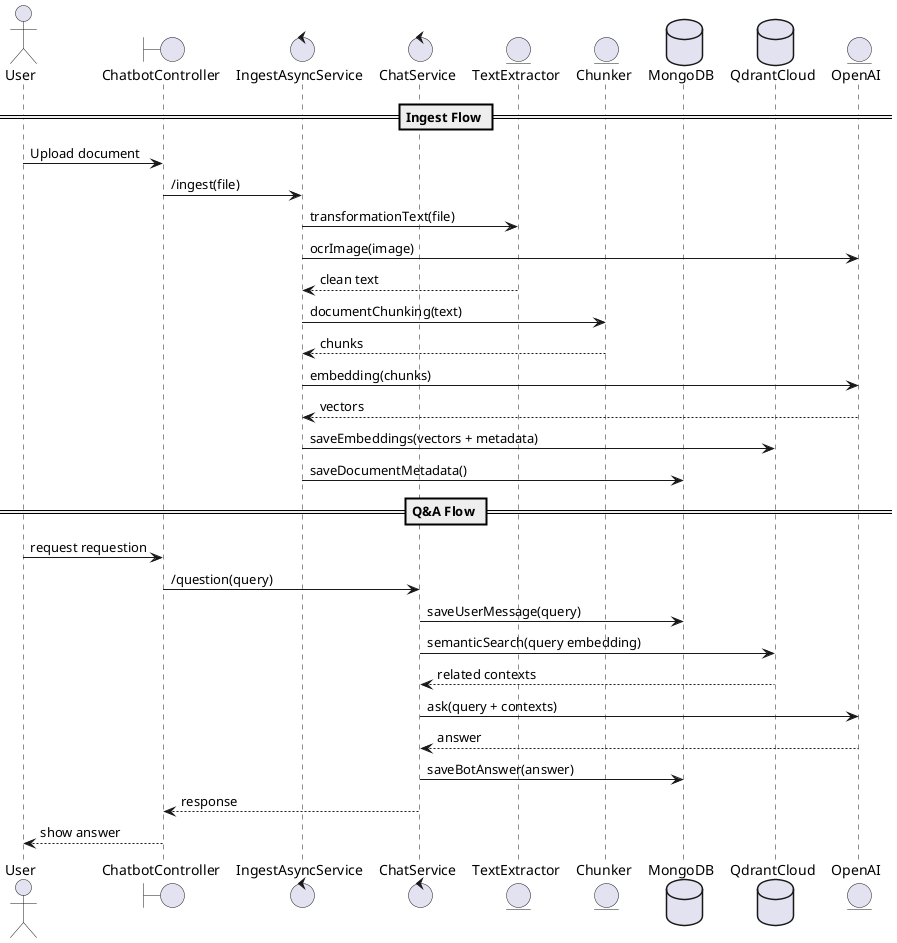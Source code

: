 @startuml
actor User
boundary ChatbotController
control IngestAsyncService
control ChatService
entity TextExtractor
entity Chunker
database MongoDB
database QdrantCloud
entity EmbeddingModel as "OpenAI"
== Ingest Flow ==
User -> ChatbotController: Upload document
ChatbotController -> IngestAsyncService: /ingest(file)
IngestAsyncService -> TextExtractor: transformationText(file)
IngestAsyncService -> EmbeddingModel: ocrImage(image)
TextExtractor --> IngestAsyncService: clean text
IngestAsyncService -> Chunker: documentChunking(text)
Chunker --> IngestAsyncService: chunks
IngestAsyncService -> EmbeddingModel: embedding(chunks)
EmbeddingModel --> IngestAsyncService: vectors
IngestAsyncService -> QdrantCloud: saveEmbeddings(vectors + metadata)
IngestAsyncService -> MongoDB: saveDocumentMetadata()
== Q&A Flow ==
User -> ChatbotController: request requestion
ChatbotController -> ChatService: /question(query)
ChatService -> MongoDB: saveUserMessage(query)
ChatService -> QdrantCloud: semanticSearch(query embedding)
QdrantCloud --> ChatService: related contexts
ChatService -> EmbeddingModel: ask(query + contexts)
EmbeddingModel --> ChatService: answer
ChatService -> MongoDB: saveBotAnswer(answer)
ChatService --> ChatbotController: response
ChatbotController --> User: show answer
@enduml